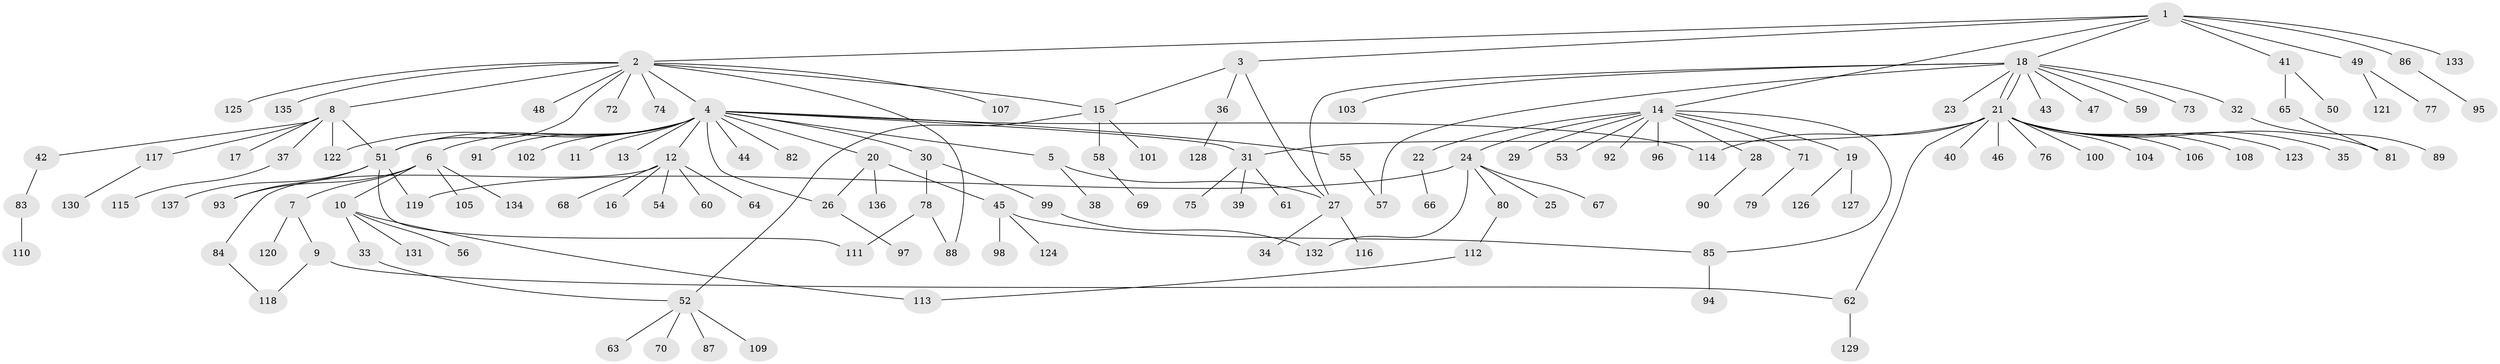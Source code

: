 // coarse degree distribution, {1: 0.5072463768115942, 9: 0.028985507246376812, 2: 0.21739130434782608, 5: 0.028985507246376812, 3: 0.10144927536231885, 4: 0.043478260869565216, 15: 0.014492753623188406, 12: 0.014492753623188406, 10: 0.014492753623188406, 6: 0.014492753623188406, 7: 0.014492753623188406}
// Generated by graph-tools (version 1.1) at 2025/36/03/04/25 23:36:43]
// undirected, 137 vertices, 158 edges
graph export_dot {
  node [color=gray90,style=filled];
  1;
  2;
  3;
  4;
  5;
  6;
  7;
  8;
  9;
  10;
  11;
  12;
  13;
  14;
  15;
  16;
  17;
  18;
  19;
  20;
  21;
  22;
  23;
  24;
  25;
  26;
  27;
  28;
  29;
  30;
  31;
  32;
  33;
  34;
  35;
  36;
  37;
  38;
  39;
  40;
  41;
  42;
  43;
  44;
  45;
  46;
  47;
  48;
  49;
  50;
  51;
  52;
  53;
  54;
  55;
  56;
  57;
  58;
  59;
  60;
  61;
  62;
  63;
  64;
  65;
  66;
  67;
  68;
  69;
  70;
  71;
  72;
  73;
  74;
  75;
  76;
  77;
  78;
  79;
  80;
  81;
  82;
  83;
  84;
  85;
  86;
  87;
  88;
  89;
  90;
  91;
  92;
  93;
  94;
  95;
  96;
  97;
  98;
  99;
  100;
  101;
  102;
  103;
  104;
  105;
  106;
  107;
  108;
  109;
  110;
  111;
  112;
  113;
  114;
  115;
  116;
  117;
  118;
  119;
  120;
  121;
  122;
  123;
  124;
  125;
  126;
  127;
  128;
  129;
  130;
  131;
  132;
  133;
  134;
  135;
  136;
  137;
  1 -- 2;
  1 -- 3;
  1 -- 14;
  1 -- 18;
  1 -- 41;
  1 -- 49;
  1 -- 86;
  1 -- 133;
  2 -- 4;
  2 -- 8;
  2 -- 15;
  2 -- 48;
  2 -- 51;
  2 -- 72;
  2 -- 74;
  2 -- 88;
  2 -- 107;
  2 -- 125;
  2 -- 135;
  3 -- 15;
  3 -- 27;
  3 -- 36;
  4 -- 5;
  4 -- 6;
  4 -- 11;
  4 -- 12;
  4 -- 13;
  4 -- 20;
  4 -- 26;
  4 -- 30;
  4 -- 31;
  4 -- 44;
  4 -- 51;
  4 -- 55;
  4 -- 82;
  4 -- 91;
  4 -- 102;
  4 -- 114;
  4 -- 122;
  5 -- 27;
  5 -- 38;
  6 -- 7;
  6 -- 10;
  6 -- 93;
  6 -- 105;
  6 -- 134;
  7 -- 9;
  7 -- 120;
  8 -- 17;
  8 -- 37;
  8 -- 42;
  8 -- 51;
  8 -- 117;
  8 -- 122;
  9 -- 62;
  9 -- 118;
  10 -- 33;
  10 -- 56;
  10 -- 113;
  10 -- 131;
  12 -- 16;
  12 -- 54;
  12 -- 60;
  12 -- 64;
  12 -- 68;
  12 -- 84;
  14 -- 19;
  14 -- 22;
  14 -- 24;
  14 -- 28;
  14 -- 29;
  14 -- 53;
  14 -- 71;
  14 -- 85;
  14 -- 92;
  14 -- 96;
  15 -- 52;
  15 -- 58;
  15 -- 101;
  18 -- 21;
  18 -- 21;
  18 -- 23;
  18 -- 27;
  18 -- 32;
  18 -- 43;
  18 -- 47;
  18 -- 57;
  18 -- 59;
  18 -- 73;
  18 -- 103;
  19 -- 126;
  19 -- 127;
  20 -- 26;
  20 -- 45;
  20 -- 136;
  21 -- 31;
  21 -- 35;
  21 -- 40;
  21 -- 46;
  21 -- 62;
  21 -- 76;
  21 -- 81;
  21 -- 100;
  21 -- 104;
  21 -- 106;
  21 -- 108;
  21 -- 114;
  21 -- 123;
  22 -- 66;
  24 -- 25;
  24 -- 67;
  24 -- 80;
  24 -- 119;
  24 -- 132;
  26 -- 97;
  27 -- 34;
  27 -- 116;
  28 -- 90;
  30 -- 78;
  30 -- 99;
  31 -- 39;
  31 -- 61;
  31 -- 75;
  32 -- 89;
  33 -- 52;
  36 -- 128;
  37 -- 115;
  41 -- 50;
  41 -- 65;
  42 -- 83;
  45 -- 85;
  45 -- 98;
  45 -- 124;
  49 -- 77;
  49 -- 121;
  51 -- 93;
  51 -- 111;
  51 -- 119;
  51 -- 137;
  52 -- 63;
  52 -- 70;
  52 -- 87;
  52 -- 109;
  55 -- 57;
  58 -- 69;
  62 -- 129;
  65 -- 81;
  71 -- 79;
  78 -- 88;
  78 -- 111;
  80 -- 112;
  83 -- 110;
  84 -- 118;
  85 -- 94;
  86 -- 95;
  99 -- 132;
  112 -- 113;
  117 -- 130;
}
